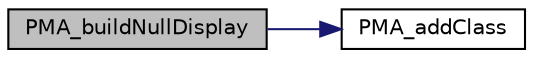 digraph G
{
  edge [fontname="Helvetica",fontsize="10",labelfontname="Helvetica",labelfontsize="10"];
  node [fontname="Helvetica",fontsize="10",shape=record];
  rankdir="LR";
  Node1 [label="PMA_buildNullDisplay",height=0.2,width=0.4,color="black", fillcolor="grey75", style="filled" fontcolor="black"];
  Node1 -> Node2 [color="midnightblue",fontsize="10",style="solid",fontname="Helvetica"];
  Node2 [label="PMA_addClass",height=0.2,width=0.4,color="black", fillcolor="white", style="filled",URL="$display__tbl_8lib_8php.html#aa0260dfab206a823cd024ac7074044cd",tooltip="Adds the relavant classes."];
}
